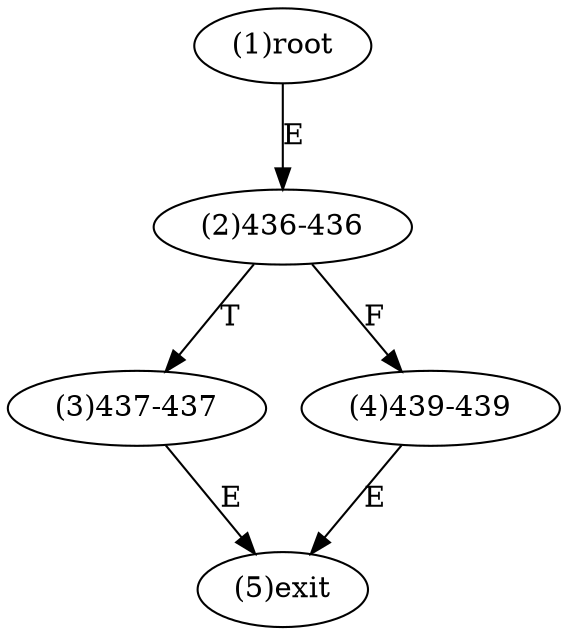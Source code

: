 digraph "" { 
1[ label="(1)root"];
2[ label="(2)436-436"];
3[ label="(3)437-437"];
4[ label="(4)439-439"];
5[ label="(5)exit"];
1->2[ label="E"];
2->4[ label="F"];
2->3[ label="T"];
3->5[ label="E"];
4->5[ label="E"];
}